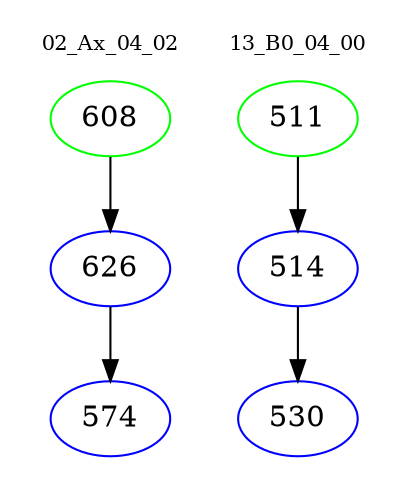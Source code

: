 digraph{
subgraph cluster_0 {
color = white
label = "02_Ax_04_02";
fontsize=10;
T0_608 [label="608", color="green"]
T0_608 -> T0_626 [color="black"]
T0_626 [label="626", color="blue"]
T0_626 -> T0_574 [color="black"]
T0_574 [label="574", color="blue"]
}
subgraph cluster_1 {
color = white
label = "13_B0_04_00";
fontsize=10;
T1_511 [label="511", color="green"]
T1_511 -> T1_514 [color="black"]
T1_514 [label="514", color="blue"]
T1_514 -> T1_530 [color="black"]
T1_530 [label="530", color="blue"]
}
}
